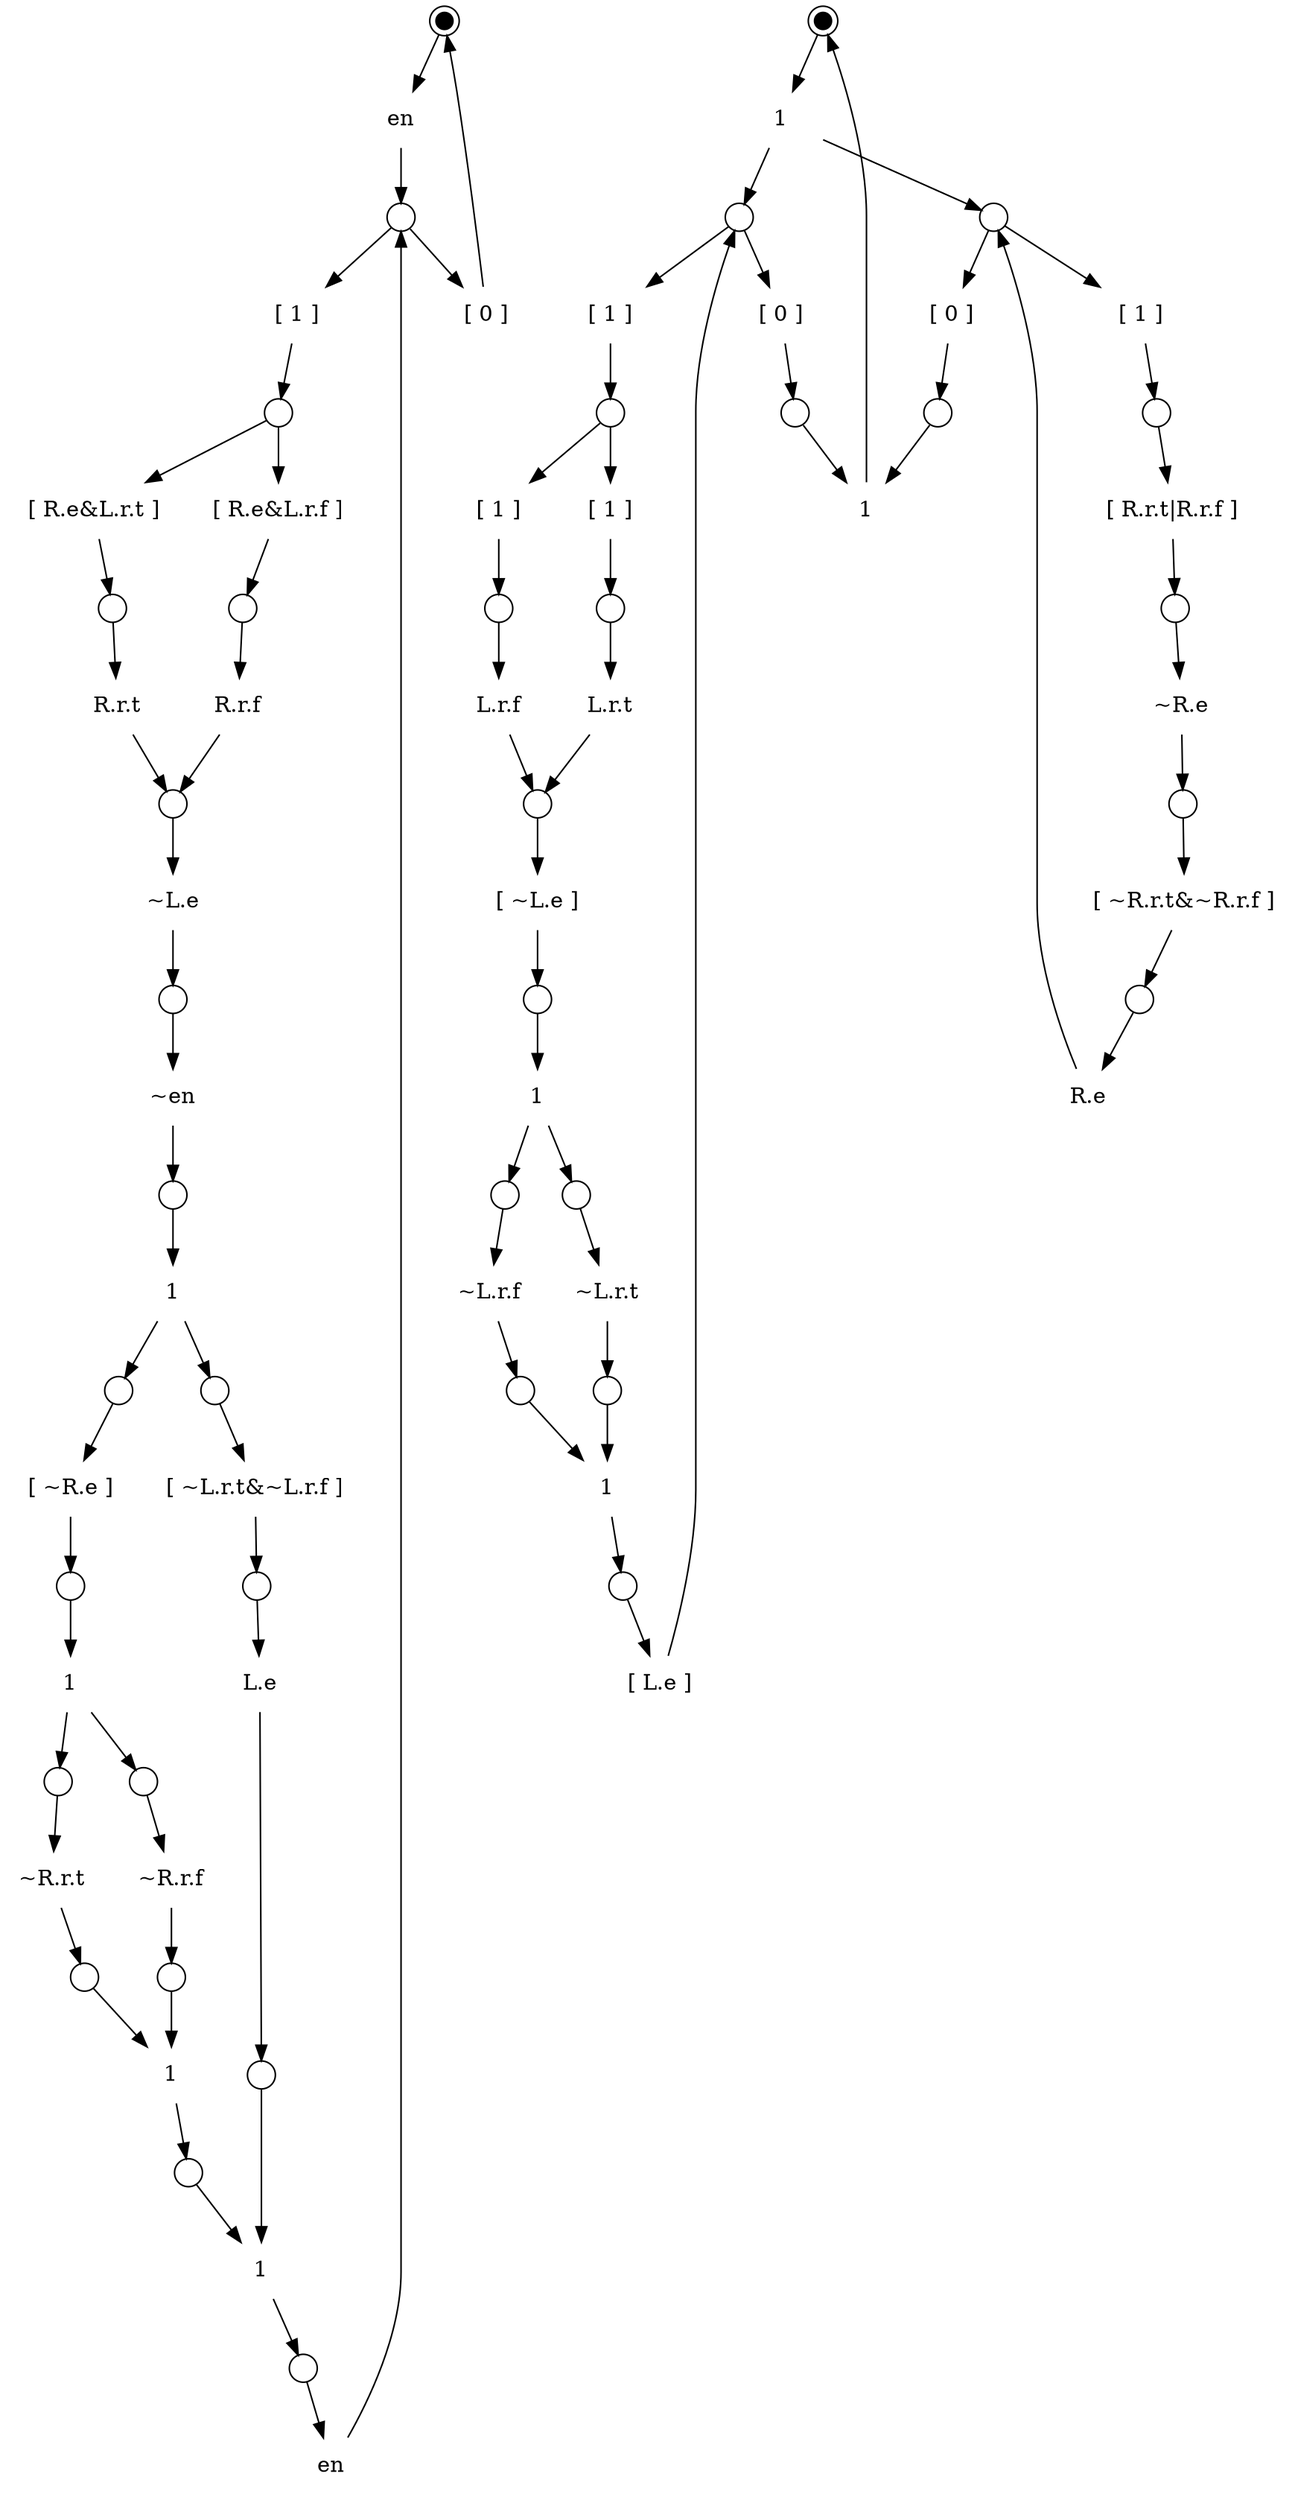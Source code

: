 digraph model
{
	subgraph pcfb
	{
		graph["label"="" "variables"="R.r.t,R.r.f,R.e,L.r.t,L.r.f,L.e,en" "type"="local" "elaborate"="true" "reset"="~R.r.t&~R.r.f&R.e&~L.r.t&~L.r.f&L.e"];
		S0["shape"="circle" "width"="0.15" "peripheries"="2" "style"="filled" "fillcolor"="#000000" "label"=""];
		T0["shape"="plaintext" "label"="en"];
		S0->T0;
		S1["shape"="circle" "width"="0.25" "label"=""];
		T0->S1;
		T1["shape"="plaintext" "label"="[ 1 ]"];
		S1->T1;
		S2["shape"="circle" "width"="0.25" "label"=""];
		T1->S2;
		T2["shape"="plaintext" "label"="[ R.e&L.r.t ]"];
		S2->T2;
		S3["shape"="circle" "width"="0.25" "label"=""];
		T2->S3;
		T3["shape"="plaintext" "label"="R.r.t"];
		S3->T3;
		T4["shape"="plaintext" "label"="[ R.e&L.r.f ]"];
		S2->T4;
		S4["shape"="circle" "width"="0.25" "label"=""];
		T4->S4;
		T5["shape"="plaintext" "label"="R.r.f"];
		S4->T5;
		S5["shape"="circle" "width"="0.25" "label"=""];
		T3->S5;
		T5->S5;
		T6["shape"="plaintext" "label"="~L.e"];
		S5->T6;
		S6["shape"="circle" "width"="0.25" "label"=""];
		T6->S6;
		T7["shape"="plaintext" "label"="~en"];
		S6->T7;
		S7["shape"="circle" "width"="0.25" "label"=""];
		T7->S7;
		T8["shape"="plaintext" "label"="1"];
		S7->T8;
		S8["shape"="circle" "width"="0.25" "label"=""];
		T8->S8;
		T9["shape"="plaintext" "label"="[ ~R.e ]"];
		S8->T9;
		S9["shape"="circle" "width"="0.25" "label"=""];
		T9->S9;
		T10["shape"="plaintext" "label"="1"];
		S9->T10;
		S10["shape"="circle" "width"="0.25" "label"=""];
		T10->S10;
		T11["shape"="plaintext" "label"="~R.r.t"];
		S10->T11;
		S11["shape"="circle" "width"="0.25" "label"=""];
		T11->S11;
		S12["shape"="circle" "width"="0.25" "label"=""];
		T10->S12;
		T12["shape"="plaintext" "label"="~R.r.f"];
		S12->T12;
		S13["shape"="circle" "width"="0.25" "label"=""];
		T12->S13;
		T13["shape"="plaintext" "label"="1"];
		S11->T13;
		S13->T13;
		S14["shape"="circle" "width"="0.25" "label"=""];
		T13->S14;
		S15["shape"="circle" "width"="0.25" "label"=""];
		T8->S15;
		T14["shape"="plaintext" "label"="[ ~L.r.t&~L.r.f ]"];
		S15->T14;
		S16["shape"="circle" "width"="0.25" "label"=""];
		T14->S16;
		T15["shape"="plaintext" "label"="L.e"];
		S16->T15;
		S17["shape"="circle" "width"="0.25" "label"=""];
		T15->S17;
		T16["shape"="plaintext" "label"="1"];
		S14->T16;
		S17->T16;
		S18["shape"="circle" "width"="0.25" "label"=""];
		T16->S18;
		T17["shape"="plaintext" "label"="en"];
		S18->T17;
		T17->S1;
		T18["shape"="plaintext" "label"="[ 0 ]"];
		S1->T18;
		T18->S0;
	}
	subgraph environment
	{
		graph["label"="" "variables"="R.r.t,R.r.f,R.e,L.r.t,L.r.f,L.e" "type"="remote" "elaborate"="false" "reset"="~R.r.t&~R.r.f&R.e&~L.r.t&~L.r.f&L.e"];
		S19["shape"="circle" "width"="0.15" "peripheries"="2" "style"="filled" "fillcolor"="#000000" "label"=""];
		T19["shape"="plaintext" "label"="1"];
		S19->T19;
		S20["shape"="circle" "width"="0.25" "label"=""];
		T19->S20;
		T20["shape"="plaintext" "label"="[ 1 ]"];
		S20->T20;
		S21["shape"="circle" "width"="0.25" "label"=""];
		T20->S21;
		T21["shape"="plaintext" "label"="[ R.r.t|R.r.f ]"];
		S21->T21;
		S22["shape"="circle" "width"="0.25" "label"=""];
		T21->S22;
		T22["shape"="plaintext" "label"="~R.e"];
		S22->T22;
		S23["shape"="circle" "width"="0.25" "label"=""];
		T22->S23;
		T23["shape"="plaintext" "label"="[ ~R.r.t&~R.r.f ]"];
		S23->T23;
		S24["shape"="circle" "width"="0.25" "label"=""];
		T23->S24;
		T24["shape"="plaintext" "label"="R.e"];
		S24->T24;
		T24->S20;
		T25["shape"="plaintext" "label"="[ 0 ]"];
		S20->T25;
		S25["shape"="circle" "width"="0.25" "label"=""];
		T25->S25;
		S26["shape"="circle" "width"="0.25" "label"=""];
		T19->S26;
		T26["shape"="plaintext" "label"="[ 1 ]"];
		S26->T26;
		S27["shape"="circle" "width"="0.25" "label"=""];
		T26->S27;
		T27["shape"="plaintext" "label"="[ 1 ]"];
		S27->T27;
		S28["shape"="circle" "width"="0.25" "label"=""];
		T27->S28;
		T28["shape"="plaintext" "label"="L.r.t"];
		S28->T28;
		T29["shape"="plaintext" "label"="[ 1 ]"];
		S27->T29;
		S29["shape"="circle" "width"="0.25" "label"=""];
		T29->S29;
		T30["shape"="plaintext" "label"="L.r.f"];
		S29->T30;
		S30["shape"="circle" "width"="0.25" "label"=""];
		T28->S30;
		T30->S30;
		T31["shape"="plaintext" "label"="[ ~L.e ]"];
		S30->T31;
		S31["shape"="circle" "width"="0.25" "label"=""];
		T31->S31;
		T32["shape"="plaintext" "label"="1"];
		S31->T32;
		S32["shape"="circle" "width"="0.25" "label"=""];
		T32->S32;
		T33["shape"="plaintext" "label"="~L.r.t"];
		S32->T33;
		S33["shape"="circle" "width"="0.25" "label"=""];
		T33->S33;
		S34["shape"="circle" "width"="0.25" "label"=""];
		T32->S34;
		T34["shape"="plaintext" "label"="~L.r.f"];
		S34->T34;
		S35["shape"="circle" "width"="0.25" "label"=""];
		T34->S35;
		T35["shape"="plaintext" "label"="1"];
		S33->T35;
		S35->T35;
		S36["shape"="circle" "width"="0.25" "label"=""];
		T35->S36;
		T36["shape"="plaintext" "label"="[ L.e ]"];
		S36->T36;
		T36->S26;
		T37["shape"="plaintext" "label"="[ 0 ]"];
		S26->T37;
		S37["shape"="circle" "width"="0.25" "label"=""];
		T37->S37;
		T38["shape"="plaintext" "label"="1"];
		S25->T38;
		S37->T38;
		T38->S19;
	}
}
